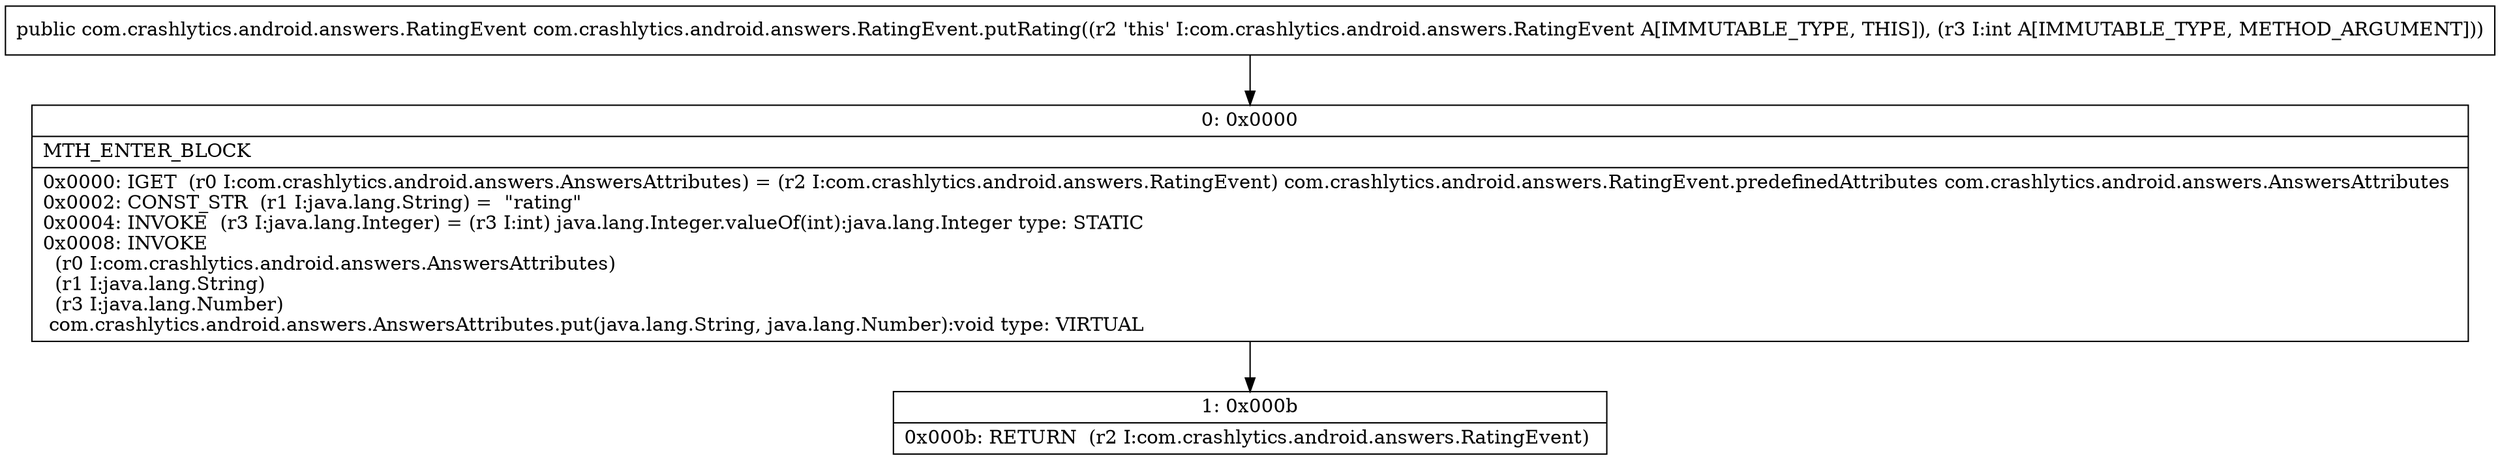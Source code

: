 digraph "CFG forcom.crashlytics.android.answers.RatingEvent.putRating(I)Lcom\/crashlytics\/android\/answers\/RatingEvent;" {
Node_0 [shape=record,label="{0\:\ 0x0000|MTH_ENTER_BLOCK\l|0x0000: IGET  (r0 I:com.crashlytics.android.answers.AnswersAttributes) = (r2 I:com.crashlytics.android.answers.RatingEvent) com.crashlytics.android.answers.RatingEvent.predefinedAttributes com.crashlytics.android.answers.AnswersAttributes \l0x0002: CONST_STR  (r1 I:java.lang.String) =  \"rating\" \l0x0004: INVOKE  (r3 I:java.lang.Integer) = (r3 I:int) java.lang.Integer.valueOf(int):java.lang.Integer type: STATIC \l0x0008: INVOKE  \l  (r0 I:com.crashlytics.android.answers.AnswersAttributes)\l  (r1 I:java.lang.String)\l  (r3 I:java.lang.Number)\l com.crashlytics.android.answers.AnswersAttributes.put(java.lang.String, java.lang.Number):void type: VIRTUAL \l}"];
Node_1 [shape=record,label="{1\:\ 0x000b|0x000b: RETURN  (r2 I:com.crashlytics.android.answers.RatingEvent) \l}"];
MethodNode[shape=record,label="{public com.crashlytics.android.answers.RatingEvent com.crashlytics.android.answers.RatingEvent.putRating((r2 'this' I:com.crashlytics.android.answers.RatingEvent A[IMMUTABLE_TYPE, THIS]), (r3 I:int A[IMMUTABLE_TYPE, METHOD_ARGUMENT])) }"];
MethodNode -> Node_0;
Node_0 -> Node_1;
}

